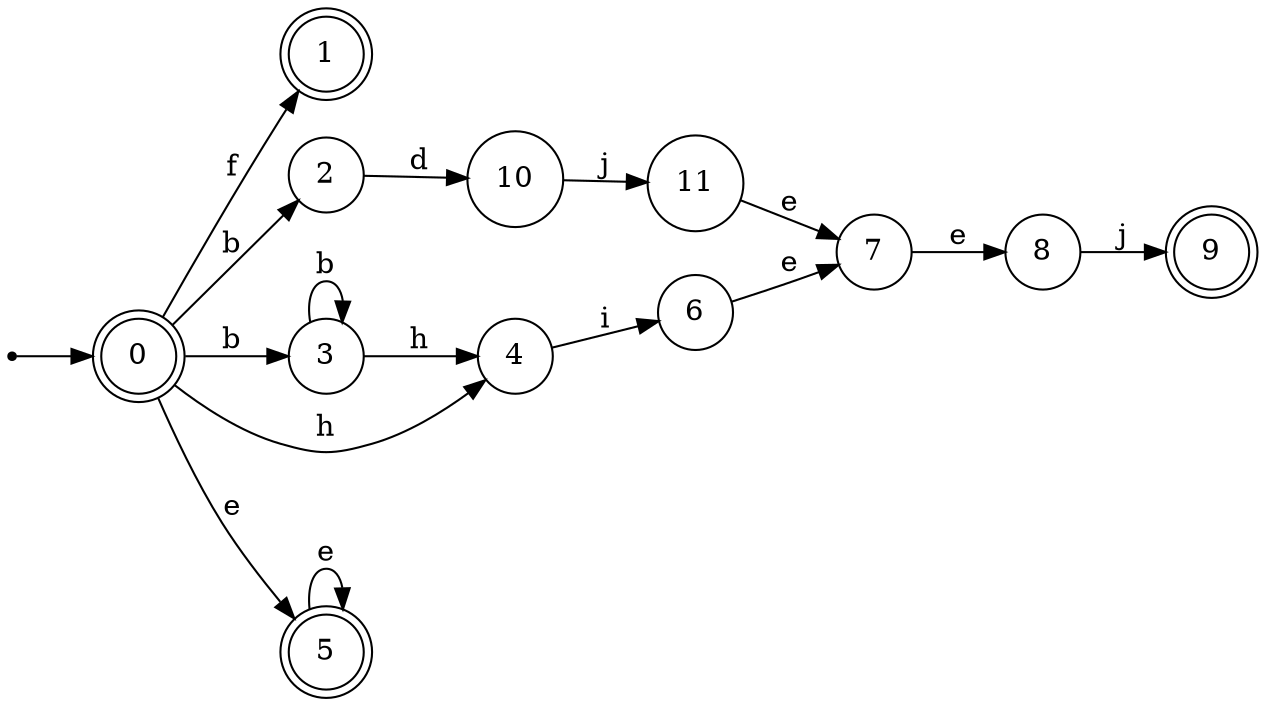 digraph finite_state_machine {
rankdir=LR;
size="20,20";
node [shape = point]; "dummy0"
node [shape = doublecircle]; "0";"dummy0" -> "0";
node [shape = doublecircle]; "1";node [shape = circle]; "2";
node [shape = circle]; "3";
node [shape = circle]; "4";
node [shape = doublecircle]; "5";node [shape = circle]; "6";
node [shape = circle]; "7";
node [shape = circle]; "8";
node [shape = doublecircle]; "9";node [shape = circle]; "10";
node [shape = circle]; "11";
"0" -> "1" [label = "f"];
 "0" -> "2" [label = "b"];
 "0" -> "3" [label = "b"];
 "0" -> "4" [label = "h"];
 "0" -> "5" [label = "e"];
 "5" -> "5" [label = "e"];
 "4" -> "6" [label = "i"];
 "6" -> "7" [label = "e"];
 "7" -> "8" [label = "e"];
 "8" -> "9" [label = "j"];
 "3" -> "3" [label = "b"];
 "3" -> "4" [label = "h"];
 "2" -> "10" [label = "d"];
 "10" -> "11" [label = "j"];
 "11" -> "7" [label = "e"];
 }
